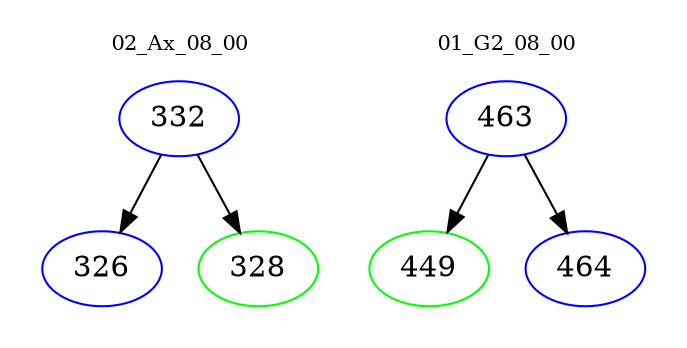digraph{
subgraph cluster_0 {
color = white
label = "02_Ax_08_00";
fontsize=10;
T0_332 [label="332", color="blue"]
T0_332 -> T0_326 [color="black"]
T0_326 [label="326", color="blue"]
T0_332 -> T0_328 [color="black"]
T0_328 [label="328", color="green"]
}
subgraph cluster_1 {
color = white
label = "01_G2_08_00";
fontsize=10;
T1_463 [label="463", color="blue"]
T1_463 -> T1_449 [color="black"]
T1_449 [label="449", color="green"]
T1_463 -> T1_464 [color="black"]
T1_464 [label="464", color="blue"]
}
}
